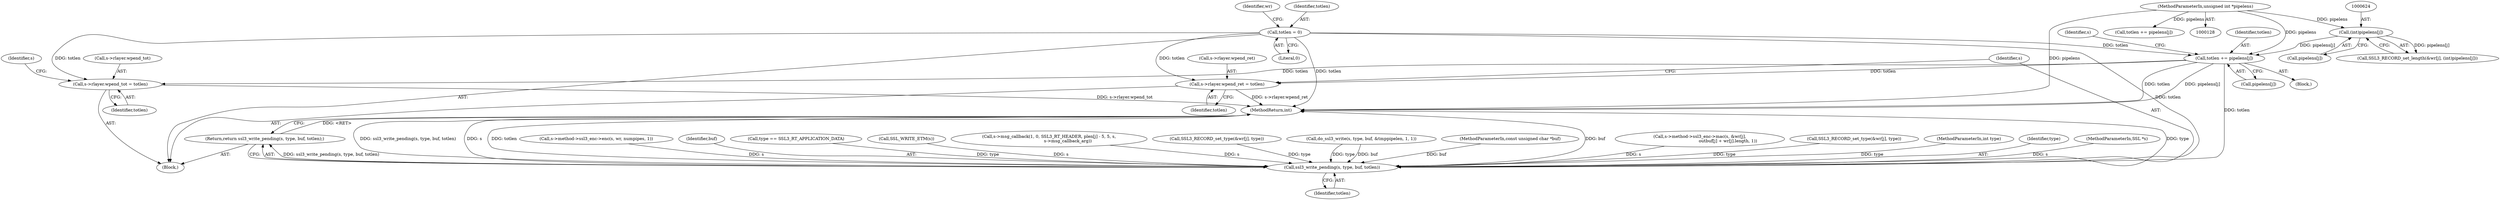 digraph "0_openssl_4ad93618d26a3ea23d36ad5498ff4f59eff3a4d2@array" {
"1000639" [label="(Call,totlen += pipelens[j])"];
"1000623" [label="(Call,(int)pipelens[j])"];
"1000132" [label="(MethodParameterIn,unsigned int *pipelens)"];
"1000518" [label="(Call,totlen = 0)"];
"1000870" [label="(Call,s->rlayer.wpend_tot = totlen)"];
"1000891" [label="(Call,s->rlayer.wpend_ret = totlen)"];
"1000899" [label="(Call,ssl3_write_pending(s, type, buf, totlen))"];
"1000898" [label="(Return,return ssl3_write_pending(s, type, buf, totlen);)"];
"1000135" [label="(Block,)"];
"1000898" [label="(Return,return ssl3_write_pending(s, type, buf, totlen);)"];
"1000647" [label="(Identifier,s)"];
"1000870" [label="(Call,s->rlayer.wpend_tot = totlen)"];
"1000749" [label="(Call,s->method->ssl3_enc->enc(s, wr, numpipes, 1))"];
"1000618" [label="(Call,SSL3_RECORD_set_length(&wr[j], (int)pipelens[j]))"];
"1000902" [label="(Identifier,buf)"];
"1000520" [label="(Literal,0)"];
"1000298" [label="(Call,type == SSL3_RT_APPLICATION_DATA)"];
"1000768" [label="(Call,SSL_WRITE_ETM(s))"];
"1000813" [label="(Call,s->msg_callback(1, 0, SSL3_RT_HEADER, plen[j] - 5, 5, s,\n                            s->msg_callback_arg))"];
"1000518" [label="(Call,totlen = 0)"];
"1000170" [label="(Call,totlen += pipelens[j])"];
"1000522" [label="(Identifier,wr)"];
"1000625" [label="(Call,pipelens[j])"];
"1000892" [label="(Call,s->rlayer.wpend_ret)"];
"1000903" [label="(Identifier,totlen)"];
"1000545" [label="(Call,SSL3_RECORD_set_type(&wr[j], type))"];
"1000891" [label="(Call,s->rlayer.wpend_ret = totlen)"];
"1000308" [label="(Call,do_ssl3_write(s, type, buf, &tmppipelen, 1, 1))"];
"1000641" [label="(Call,pipelens[j])"];
"1000535" [label="(Block,)"];
"1000131" [label="(MethodParameterIn,const unsigned char *buf)"];
"1000900" [label="(Identifier,s)"];
"1000776" [label="(Call,s->method->ssl3_enc->mac(s, &wr[j],\n                                          outbuf[j] + wr[j].length, 1))"];
"1000897" [label="(Identifier,totlen)"];
"1000132" [label="(MethodParameterIn,unsigned int *pipelens)"];
"1000880" [label="(Identifier,s)"];
"1000827" [label="(Call,SSL3_RECORD_set_type(&wr[j], type))"];
"1000908" [label="(MethodReturn,int)"];
"1000871" [label="(Call,s->rlayer.wpend_tot)"];
"1000876" [label="(Identifier,totlen)"];
"1000639" [label="(Call,totlen += pipelens[j])"];
"1000640" [label="(Identifier,totlen)"];
"1000623" [label="(Call,(int)pipelens[j])"];
"1000899" [label="(Call,ssl3_write_pending(s, type, buf, totlen))"];
"1000130" [label="(MethodParameterIn,int type)"];
"1000901" [label="(Identifier,type)"];
"1000129" [label="(MethodParameterIn,SSL *s)"];
"1000519" [label="(Identifier,totlen)"];
"1000639" -> "1000535"  [label="AST: "];
"1000639" -> "1000641"  [label="CFG: "];
"1000640" -> "1000639"  [label="AST: "];
"1000641" -> "1000639"  [label="AST: "];
"1000647" -> "1000639"  [label="CFG: "];
"1000639" -> "1000908"  [label="DDG: pipelens[j]"];
"1000639" -> "1000908"  [label="DDG: totlen"];
"1000623" -> "1000639"  [label="DDG: pipelens[j]"];
"1000132" -> "1000639"  [label="DDG: pipelens"];
"1000518" -> "1000639"  [label="DDG: totlen"];
"1000639" -> "1000870"  [label="DDG: totlen"];
"1000639" -> "1000891"  [label="DDG: totlen"];
"1000639" -> "1000899"  [label="DDG: totlen"];
"1000623" -> "1000618"  [label="AST: "];
"1000623" -> "1000625"  [label="CFG: "];
"1000624" -> "1000623"  [label="AST: "];
"1000625" -> "1000623"  [label="AST: "];
"1000618" -> "1000623"  [label="CFG: "];
"1000623" -> "1000618"  [label="DDG: pipelens[j]"];
"1000132" -> "1000623"  [label="DDG: pipelens"];
"1000132" -> "1000128"  [label="AST: "];
"1000132" -> "1000908"  [label="DDG: pipelens"];
"1000132" -> "1000170"  [label="DDG: pipelens"];
"1000518" -> "1000135"  [label="AST: "];
"1000518" -> "1000520"  [label="CFG: "];
"1000519" -> "1000518"  [label="AST: "];
"1000520" -> "1000518"  [label="AST: "];
"1000522" -> "1000518"  [label="CFG: "];
"1000518" -> "1000908"  [label="DDG: totlen"];
"1000518" -> "1000870"  [label="DDG: totlen"];
"1000518" -> "1000891"  [label="DDG: totlen"];
"1000518" -> "1000899"  [label="DDG: totlen"];
"1000870" -> "1000135"  [label="AST: "];
"1000870" -> "1000876"  [label="CFG: "];
"1000871" -> "1000870"  [label="AST: "];
"1000876" -> "1000870"  [label="AST: "];
"1000880" -> "1000870"  [label="CFG: "];
"1000870" -> "1000908"  [label="DDG: s->rlayer.wpend_tot"];
"1000891" -> "1000135"  [label="AST: "];
"1000891" -> "1000897"  [label="CFG: "];
"1000892" -> "1000891"  [label="AST: "];
"1000897" -> "1000891"  [label="AST: "];
"1000900" -> "1000891"  [label="CFG: "];
"1000891" -> "1000908"  [label="DDG: s->rlayer.wpend_ret"];
"1000899" -> "1000898"  [label="AST: "];
"1000899" -> "1000903"  [label="CFG: "];
"1000900" -> "1000899"  [label="AST: "];
"1000901" -> "1000899"  [label="AST: "];
"1000902" -> "1000899"  [label="AST: "];
"1000903" -> "1000899"  [label="AST: "];
"1000898" -> "1000899"  [label="CFG: "];
"1000899" -> "1000908"  [label="DDG: ssl3_write_pending(s, type, buf, totlen)"];
"1000899" -> "1000908"  [label="DDG: s"];
"1000899" -> "1000908"  [label="DDG: totlen"];
"1000899" -> "1000908"  [label="DDG: buf"];
"1000899" -> "1000908"  [label="DDG: type"];
"1000899" -> "1000898"  [label="DDG: ssl3_write_pending(s, type, buf, totlen)"];
"1000768" -> "1000899"  [label="DDG: s"];
"1000813" -> "1000899"  [label="DDG: s"];
"1000749" -> "1000899"  [label="DDG: s"];
"1000776" -> "1000899"  [label="DDG: s"];
"1000129" -> "1000899"  [label="DDG: s"];
"1000130" -> "1000899"  [label="DDG: type"];
"1000298" -> "1000899"  [label="DDG: type"];
"1000827" -> "1000899"  [label="DDG: type"];
"1000545" -> "1000899"  [label="DDG: type"];
"1000308" -> "1000899"  [label="DDG: type"];
"1000308" -> "1000899"  [label="DDG: buf"];
"1000131" -> "1000899"  [label="DDG: buf"];
"1000898" -> "1000135"  [label="AST: "];
"1000908" -> "1000898"  [label="CFG: "];
"1000898" -> "1000908"  [label="DDG: <RET>"];
}

